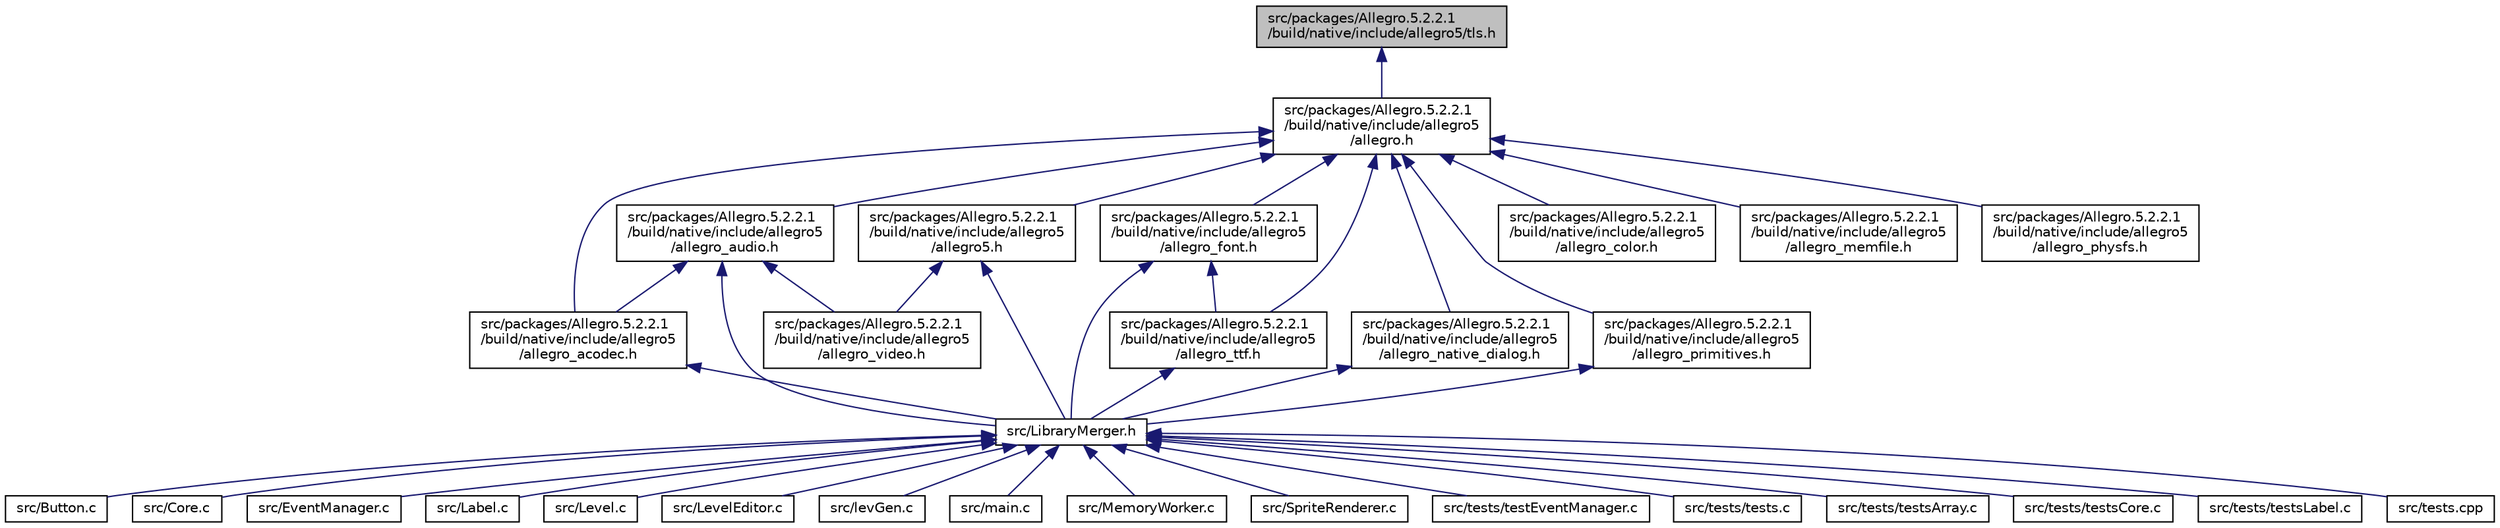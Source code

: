digraph "src/packages/Allegro.5.2.2.1/build/native/include/allegro5/tls.h"
{
  edge [fontname="Helvetica",fontsize="10",labelfontname="Helvetica",labelfontsize="10"];
  node [fontname="Helvetica",fontsize="10",shape=record];
  Node14 [label="src/packages/Allegro.5.2.2.1\l/build/native/include/allegro5/tls.h",height=0.2,width=0.4,color="black", fillcolor="grey75", style="filled", fontcolor="black"];
  Node14 -> Node15 [dir="back",color="midnightblue",fontsize="10",style="solid"];
  Node15 [label="src/packages/Allegro.5.2.2.1\l/build/native/include/allegro5\l/allegro.h",height=0.2,width=0.4,color="black", fillcolor="white", style="filled",URL="$allegro_8h.html"];
  Node15 -> Node16 [dir="back",color="midnightblue",fontsize="10",style="solid"];
  Node16 [label="src/packages/Allegro.5.2.2.1\l/build/native/include/allegro5\l/allegro5.h",height=0.2,width=0.4,color="black", fillcolor="white", style="filled",URL="$allegro5_8h.html"];
  Node16 -> Node17 [dir="back",color="midnightblue",fontsize="10",style="solid"];
  Node17 [label="src/LibraryMerger.h",height=0.2,width=0.4,color="black", fillcolor="white", style="filled",URL="$_library_merger_8h.html"];
  Node17 -> Node18 [dir="back",color="midnightblue",fontsize="10",style="solid"];
  Node18 [label="src/Button.c",height=0.2,width=0.4,color="black", fillcolor="white", style="filled",URL="$_button_8c.html"];
  Node17 -> Node19 [dir="back",color="midnightblue",fontsize="10",style="solid"];
  Node19 [label="src/Core.c",height=0.2,width=0.4,color="black", fillcolor="white", style="filled",URL="$_core_8c.html"];
  Node17 -> Node20 [dir="back",color="midnightblue",fontsize="10",style="solid"];
  Node20 [label="src/EventManager.c",height=0.2,width=0.4,color="black", fillcolor="white", style="filled",URL="$_event_manager_8c.html"];
  Node17 -> Node21 [dir="back",color="midnightblue",fontsize="10",style="solid"];
  Node21 [label="src/Label.c",height=0.2,width=0.4,color="black", fillcolor="white", style="filled",URL="$_label_8c.html"];
  Node17 -> Node22 [dir="back",color="midnightblue",fontsize="10",style="solid"];
  Node22 [label="src/Level.c",height=0.2,width=0.4,color="black", fillcolor="white", style="filled",URL="$_level_8c.html"];
  Node17 -> Node23 [dir="back",color="midnightblue",fontsize="10",style="solid"];
  Node23 [label="src/LevelEditor.c",height=0.2,width=0.4,color="black", fillcolor="white", style="filled",URL="$_level_editor_8c.html"];
  Node17 -> Node24 [dir="back",color="midnightblue",fontsize="10",style="solid"];
  Node24 [label="src/levGen.c",height=0.2,width=0.4,color="black", fillcolor="white", style="filled",URL="$lev_gen_8c.html"];
  Node17 -> Node25 [dir="back",color="midnightblue",fontsize="10",style="solid"];
  Node25 [label="src/main.c",height=0.2,width=0.4,color="black", fillcolor="white", style="filled",URL="$main_8c.html"];
  Node17 -> Node26 [dir="back",color="midnightblue",fontsize="10",style="solid"];
  Node26 [label="src/MemoryWorker.c",height=0.2,width=0.4,color="black", fillcolor="white", style="filled",URL="$_memory_worker_8c.html"];
  Node17 -> Node27 [dir="back",color="midnightblue",fontsize="10",style="solid"];
  Node27 [label="src/SpriteRenderer.c",height=0.2,width=0.4,color="black", fillcolor="white", style="filled",URL="$_sprite_renderer_8c.html"];
  Node17 -> Node28 [dir="back",color="midnightblue",fontsize="10",style="solid"];
  Node28 [label="src/tests/testEventManager.c",height=0.2,width=0.4,color="black", fillcolor="white", style="filled",URL="$test_event_manager_8c.html"];
  Node17 -> Node29 [dir="back",color="midnightblue",fontsize="10",style="solid"];
  Node29 [label="src/tests/tests.c",height=0.2,width=0.4,color="black", fillcolor="white", style="filled",URL="$tests_8c.html"];
  Node17 -> Node30 [dir="back",color="midnightblue",fontsize="10",style="solid"];
  Node30 [label="src/tests/testsArray.c",height=0.2,width=0.4,color="black", fillcolor="white", style="filled",URL="$tests_array_8c.html"];
  Node17 -> Node31 [dir="back",color="midnightblue",fontsize="10",style="solid"];
  Node31 [label="src/tests/testsCore.c",height=0.2,width=0.4,color="black", fillcolor="white", style="filled",URL="$tests_core_8c.html"];
  Node17 -> Node32 [dir="back",color="midnightblue",fontsize="10",style="solid"];
  Node32 [label="src/tests/testsLabel.c",height=0.2,width=0.4,color="black", fillcolor="white", style="filled",URL="$tests_label_8c.html"];
  Node17 -> Node33 [dir="back",color="midnightblue",fontsize="10",style="solid"];
  Node33 [label="src/tests.cpp",height=0.2,width=0.4,color="black", fillcolor="white", style="filled",URL="$tests_8cpp.html"];
  Node16 -> Node34 [dir="back",color="midnightblue",fontsize="10",style="solid"];
  Node34 [label="src/packages/Allegro.5.2.2.1\l/build/native/include/allegro5\l/allegro_video.h",height=0.2,width=0.4,color="black", fillcolor="white", style="filled",URL="$allegro__video_8h.html"];
  Node15 -> Node35 [dir="back",color="midnightblue",fontsize="10",style="solid"];
  Node35 [label="src/packages/Allegro.5.2.2.1\l/build/native/include/allegro5\l/allegro_acodec.h",height=0.2,width=0.4,color="black", fillcolor="white", style="filled",URL="$allegro__acodec_8h.html"];
  Node35 -> Node17 [dir="back",color="midnightblue",fontsize="10",style="solid"];
  Node15 -> Node36 [dir="back",color="midnightblue",fontsize="10",style="solid"];
  Node36 [label="src/packages/Allegro.5.2.2.1\l/build/native/include/allegro5\l/allegro_audio.h",height=0.2,width=0.4,color="black", fillcolor="white", style="filled",URL="$allegro__audio_8h.html"];
  Node36 -> Node17 [dir="back",color="midnightblue",fontsize="10",style="solid"];
  Node36 -> Node35 [dir="back",color="midnightblue",fontsize="10",style="solid"];
  Node36 -> Node34 [dir="back",color="midnightblue",fontsize="10",style="solid"];
  Node15 -> Node37 [dir="back",color="midnightblue",fontsize="10",style="solid"];
  Node37 [label="src/packages/Allegro.5.2.2.1\l/build/native/include/allegro5\l/allegro_color.h",height=0.2,width=0.4,color="black", fillcolor="white", style="filled",URL="$allegro__color_8h.html"];
  Node15 -> Node38 [dir="back",color="midnightblue",fontsize="10",style="solid"];
  Node38 [label="src/packages/Allegro.5.2.2.1\l/build/native/include/allegro5\l/allegro_font.h",height=0.2,width=0.4,color="black", fillcolor="white", style="filled",URL="$allegro__font_8h.html"];
  Node38 -> Node17 [dir="back",color="midnightblue",fontsize="10",style="solid"];
  Node38 -> Node39 [dir="back",color="midnightblue",fontsize="10",style="solid"];
  Node39 [label="src/packages/Allegro.5.2.2.1\l/build/native/include/allegro5\l/allegro_ttf.h",height=0.2,width=0.4,color="black", fillcolor="white", style="filled",URL="$allegro__ttf_8h.html"];
  Node39 -> Node17 [dir="back",color="midnightblue",fontsize="10",style="solid"];
  Node15 -> Node40 [dir="back",color="midnightblue",fontsize="10",style="solid"];
  Node40 [label="src/packages/Allegro.5.2.2.1\l/build/native/include/allegro5\l/allegro_memfile.h",height=0.2,width=0.4,color="black", fillcolor="white", style="filled",URL="$allegro__memfile_8h.html"];
  Node15 -> Node41 [dir="back",color="midnightblue",fontsize="10",style="solid"];
  Node41 [label="src/packages/Allegro.5.2.2.1\l/build/native/include/allegro5\l/allegro_native_dialog.h",height=0.2,width=0.4,color="black", fillcolor="white", style="filled",URL="$allegro__native__dialog_8h.html"];
  Node41 -> Node17 [dir="back",color="midnightblue",fontsize="10",style="solid"];
  Node15 -> Node42 [dir="back",color="midnightblue",fontsize="10",style="solid"];
  Node42 [label="src/packages/Allegro.5.2.2.1\l/build/native/include/allegro5\l/allegro_physfs.h",height=0.2,width=0.4,color="black", fillcolor="white", style="filled",URL="$allegro__physfs_8h.html"];
  Node15 -> Node43 [dir="back",color="midnightblue",fontsize="10",style="solid"];
  Node43 [label="src/packages/Allegro.5.2.2.1\l/build/native/include/allegro5\l/allegro_primitives.h",height=0.2,width=0.4,color="black", fillcolor="white", style="filled",URL="$allegro__primitives_8h.html"];
  Node43 -> Node17 [dir="back",color="midnightblue",fontsize="10",style="solid"];
  Node15 -> Node39 [dir="back",color="midnightblue",fontsize="10",style="solid"];
}
